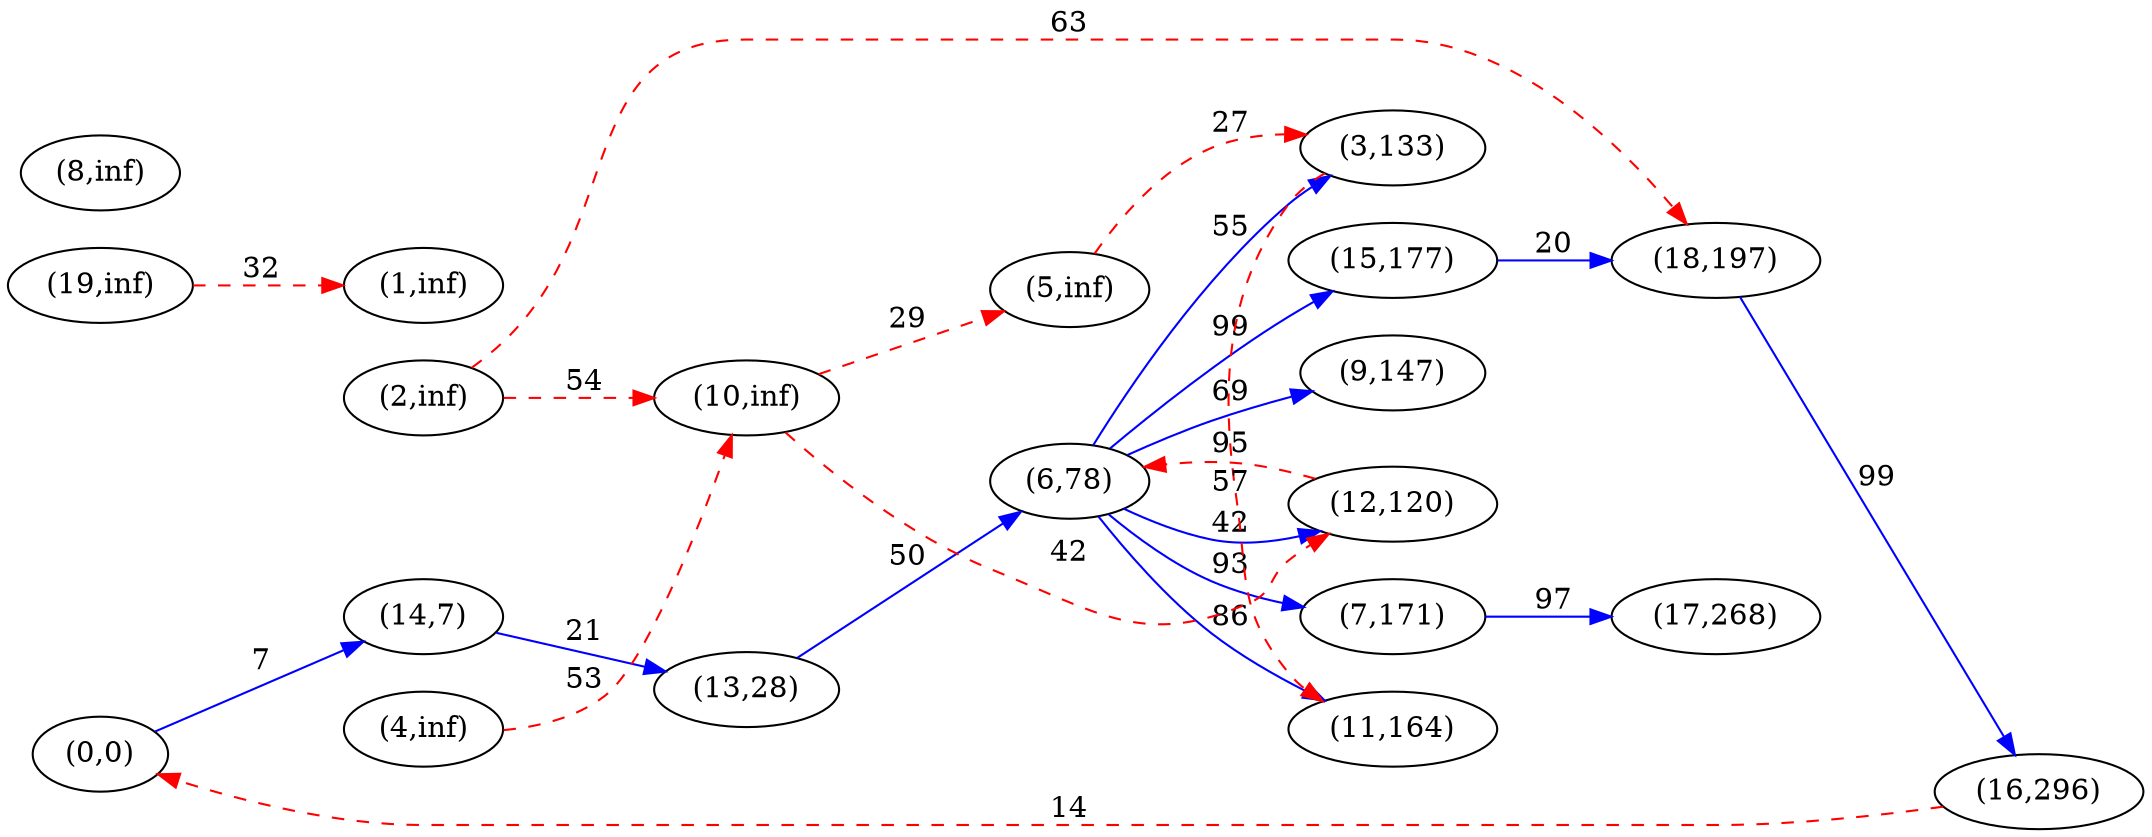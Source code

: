 digraph G {
ranksep = "equally";
rankdir = LR;
{rank = same; "(0,0)"; };
{rank = same; "(14,7)"; };
{rank = same; "(13,28)"; };
{rank = same; "(6,78)"; };
{rank = same; "(12,120)"; "(15,177)"; "(9,147)"; "(11,164)"; "(7,171)"; "(3,133)"; };
{rank = same; "(18,197)"; "(17,268)"; };
{rank = same; "(16,296)"; };
{rank = same; };
{rank = same; "(1,inf)"; };
{rank = same; "(2,inf)"; };
{rank = same; "(10,inf)"; };
{rank = same; "(5,inf)"; };
{rank = same; };
{rank = same; "(4,inf)"; };
{rank = same; };
{rank = same; "(8,inf)"; };
{rank = same; "(19,inf)"; };
{rank = same; };
"(0,0)"->"(14,7)"[label="7" color = "blue"];
"(14,7)"->"(13,28)"[label="21" color = "blue"];
"(13,28)"->"(6,78)"[label="50" color = "blue"];
"(6,78)"->"(12,120)"[label="42" color = "blue"];
"(6,78)"->"(15,177)"[label="99" color = "blue"];
"(6,78)"->"(9,147)"[label="69" color = "blue"];
"(6,78)"->"(11,164)"[label="86" color = "blue"];
"(6,78)"->"(7,171)"[label="93" color = "blue"];
"(6,78)"->"(3,133)"[label="55" color = "blue"];
"(12,120)"->"(6,78)"[label="95" color = "red" style = "dashed" ];
"(15,177)"->"(18,197)"[label="20" color = "blue"];
"(9,147)"
"(11,164)"
"(7,171)"->"(17,268)"[label="97" color = "blue"];
"(3,133)"->"(11,164)"[label="57" color = "red" style = "dashed" ];
"(18,197)"->"(16,296)"[label="99" color = "blue"];
"(17,268)"
"(16,296)"->"(0,0)"[label="14" color = "red" style = "dashed" ];
"(1,inf)"
"(2,inf)"->"(18,197)"[label="63" color = "red" style = "dashed" ];
"(2,inf)"->"(10,inf)"[label="54" color = "red" style = "dashed" ];
"(10,inf)"->"(5,inf)"[label="29" color = "red" style = "dashed" ];
"(10,inf)"->"(12,120)"[label="42" color = "red" style = "dashed" ];
"(5,inf)"->"(3,133)"[label="27" color = "red" style = "dashed" ];
"(4,inf)"->"(10,inf)"[label="53" color = "red" style = "dashed" ];
"(8,inf)"
"(19,inf)"->"(1,inf)"[label="32" color = "red" style = "dashed" ];
}
